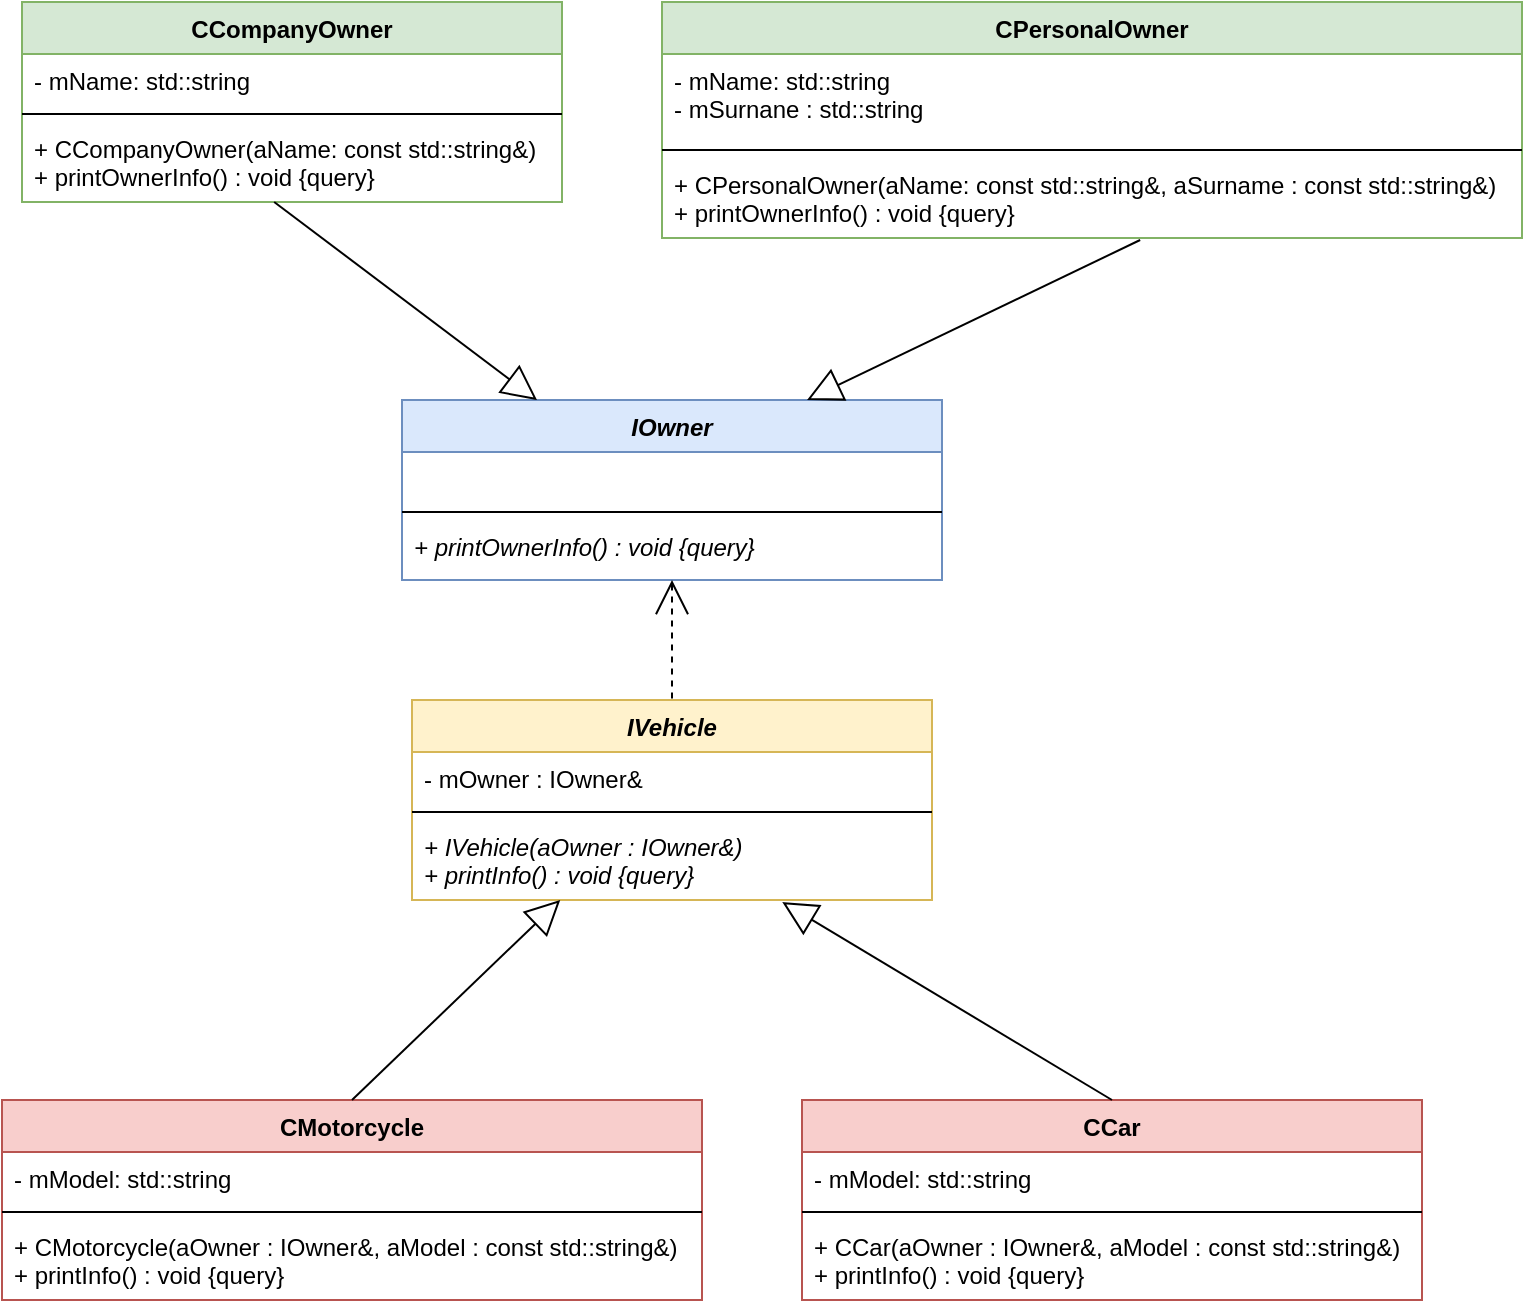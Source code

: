 <mxfile version="13.9.9" type="device"><diagram id="hsXVZczGRCembMfzhIUY" name="Strona-1"><mxGraphModel dx="1301" dy="902" grid="1" gridSize="10" guides="1" tooltips="1" connect="1" arrows="1" fold="1" page="1" pageScale="1" pageWidth="827" pageHeight="1169" math="0" shadow="0"><root><mxCell id="0"/><mxCell id="1" parent="0"/><mxCell id="lDl7TN8HOUSly_5Cc7j5-1" value="IVehicle" style="swimlane;fontStyle=3;align=center;verticalAlign=top;childLayout=stackLayout;horizontal=1;startSize=26;horizontalStack=0;resizeParent=1;resizeParentMax=0;resizeLast=0;collapsible=1;marginBottom=0;fillColor=#fff2cc;strokeColor=#d6b656;" vertex="1" parent="1"><mxGeometry x="275" y="630" width="260" height="100" as="geometry"/></mxCell><mxCell id="lDl7TN8HOUSly_5Cc7j5-2" value="- mOwner : IOwner&amp;" style="text;strokeColor=none;fillColor=none;align=left;verticalAlign=top;spacingLeft=4;spacingRight=4;overflow=hidden;rotatable=0;points=[[0,0.5],[1,0.5]];portConstraint=eastwest;" vertex="1" parent="lDl7TN8HOUSly_5Cc7j5-1"><mxGeometry y="26" width="260" height="26" as="geometry"/></mxCell><mxCell id="lDl7TN8HOUSly_5Cc7j5-3" value="" style="line;strokeWidth=1;fillColor=none;align=left;verticalAlign=middle;spacingTop=-1;spacingLeft=3;spacingRight=3;rotatable=0;labelPosition=right;points=[];portConstraint=eastwest;" vertex="1" parent="lDl7TN8HOUSly_5Cc7j5-1"><mxGeometry y="52" width="260" height="8" as="geometry"/></mxCell><mxCell id="lDl7TN8HOUSly_5Cc7j5-4" value="+ IVehicle(aOwner : IOwner&amp;)&#10;+ printInfo() : void {query}" style="text;strokeColor=none;fillColor=none;align=left;verticalAlign=top;spacingLeft=4;spacingRight=4;overflow=hidden;rotatable=0;points=[[0,0.5],[1,0.5]];portConstraint=eastwest;fontStyle=2" vertex="1" parent="lDl7TN8HOUSly_5Cc7j5-1"><mxGeometry y="60" width="260" height="40" as="geometry"/></mxCell><mxCell id="lDl7TN8HOUSly_5Cc7j5-5" value="CCar" style="swimlane;fontStyle=1;align=center;verticalAlign=top;childLayout=stackLayout;horizontal=1;startSize=26;horizontalStack=0;resizeParent=1;resizeParentMax=0;resizeLast=0;collapsible=1;marginBottom=0;fillColor=#f8cecc;strokeColor=#b85450;" vertex="1" parent="1"><mxGeometry x="470" y="830" width="310" height="100" as="geometry"/></mxCell><mxCell id="lDl7TN8HOUSly_5Cc7j5-6" value="- mModel: std::string" style="text;strokeColor=none;fillColor=none;align=left;verticalAlign=top;spacingLeft=4;spacingRight=4;overflow=hidden;rotatable=0;points=[[0,0.5],[1,0.5]];portConstraint=eastwest;" vertex="1" parent="lDl7TN8HOUSly_5Cc7j5-5"><mxGeometry y="26" width="310" height="26" as="geometry"/></mxCell><mxCell id="lDl7TN8HOUSly_5Cc7j5-7" value="" style="line;strokeWidth=1;fillColor=none;align=left;verticalAlign=middle;spacingTop=-1;spacingLeft=3;spacingRight=3;rotatable=0;labelPosition=right;points=[];portConstraint=eastwest;" vertex="1" parent="lDl7TN8HOUSly_5Cc7j5-5"><mxGeometry y="52" width="310" height="8" as="geometry"/></mxCell><mxCell id="lDl7TN8HOUSly_5Cc7j5-8" value="+ CCar(aOwner : IOwner&amp;, aModel : const std::string&amp;)&#10;+ printInfo() : void {query}" style="text;strokeColor=none;fillColor=none;align=left;verticalAlign=top;spacingLeft=4;spacingRight=4;overflow=hidden;rotatable=0;points=[[0,0.5],[1,0.5]];portConstraint=eastwest;" vertex="1" parent="lDl7TN8HOUSly_5Cc7j5-5"><mxGeometry y="60" width="310" height="40" as="geometry"/></mxCell><mxCell id="lDl7TN8HOUSly_5Cc7j5-9" value="CCompanyOwner" style="swimlane;fontStyle=1;align=center;verticalAlign=top;childLayout=stackLayout;horizontal=1;startSize=26;horizontalStack=0;resizeParent=1;resizeParentMax=0;resizeLast=0;collapsible=1;marginBottom=0;fillColor=#d5e8d4;strokeColor=#82b366;" vertex="1" parent="1"><mxGeometry x="80" y="281" width="270" height="100" as="geometry"/></mxCell><mxCell id="lDl7TN8HOUSly_5Cc7j5-10" value="- mName: std::string" style="text;strokeColor=none;fillColor=none;align=left;verticalAlign=top;spacingLeft=4;spacingRight=4;overflow=hidden;rotatable=0;points=[[0,0.5],[1,0.5]];portConstraint=eastwest;" vertex="1" parent="lDl7TN8HOUSly_5Cc7j5-9"><mxGeometry y="26" width="270" height="26" as="geometry"/></mxCell><mxCell id="lDl7TN8HOUSly_5Cc7j5-11" value="" style="line;strokeWidth=1;fillColor=none;align=left;verticalAlign=middle;spacingTop=-1;spacingLeft=3;spacingRight=3;rotatable=0;labelPosition=right;points=[];portConstraint=eastwest;" vertex="1" parent="lDl7TN8HOUSly_5Cc7j5-9"><mxGeometry y="52" width="270" height="8" as="geometry"/></mxCell><mxCell id="lDl7TN8HOUSly_5Cc7j5-12" value="+ CCompanyOwner(aName: const std::string&amp;)&#10;+ printOwnerInfo() : void {query}" style="text;strokeColor=none;fillColor=none;align=left;verticalAlign=top;spacingLeft=4;spacingRight=4;overflow=hidden;rotatable=0;points=[[0,0.5],[1,0.5]];portConstraint=eastwest;" vertex="1" parent="lDl7TN8HOUSly_5Cc7j5-9"><mxGeometry y="60" width="270" height="40" as="geometry"/></mxCell><mxCell id="lDl7TN8HOUSly_5Cc7j5-13" value="CMotorcycle" style="swimlane;fontStyle=1;align=center;verticalAlign=top;childLayout=stackLayout;horizontal=1;startSize=26;horizontalStack=0;resizeParent=1;resizeParentMax=0;resizeLast=0;collapsible=1;marginBottom=0;fillColor=#f8cecc;strokeColor=#b85450;" vertex="1" parent="1"><mxGeometry x="70" y="830" width="350" height="100" as="geometry"/></mxCell><mxCell id="lDl7TN8HOUSly_5Cc7j5-14" value="- mModel: std::string" style="text;strokeColor=none;fillColor=none;align=left;verticalAlign=top;spacingLeft=4;spacingRight=4;overflow=hidden;rotatable=0;points=[[0,0.5],[1,0.5]];portConstraint=eastwest;" vertex="1" parent="lDl7TN8HOUSly_5Cc7j5-13"><mxGeometry y="26" width="350" height="26" as="geometry"/></mxCell><mxCell id="lDl7TN8HOUSly_5Cc7j5-15" value="" style="line;strokeWidth=1;fillColor=none;align=left;verticalAlign=middle;spacingTop=-1;spacingLeft=3;spacingRight=3;rotatable=0;labelPosition=right;points=[];portConstraint=eastwest;" vertex="1" parent="lDl7TN8HOUSly_5Cc7j5-13"><mxGeometry y="52" width="350" height="8" as="geometry"/></mxCell><mxCell id="lDl7TN8HOUSly_5Cc7j5-16" value="+ CMotorcycle(aOwner : IOwner&amp;, aModel : const std::string&amp;)&#10;+ printInfo() : void {query}" style="text;strokeColor=none;fillColor=none;align=left;verticalAlign=top;spacingLeft=4;spacingRight=4;overflow=hidden;rotatable=0;points=[[0,0.5],[1,0.5]];portConstraint=eastwest;" vertex="1" parent="lDl7TN8HOUSly_5Cc7j5-13"><mxGeometry y="60" width="350" height="40" as="geometry"/></mxCell><mxCell id="lDl7TN8HOUSly_5Cc7j5-17" value="IOwner" style="swimlane;fontStyle=3;align=center;verticalAlign=top;childLayout=stackLayout;horizontal=1;startSize=26;horizontalStack=0;resizeParent=1;resizeParentMax=0;resizeLast=0;collapsible=1;marginBottom=0;fillColor=#dae8fc;strokeColor=#6c8ebf;" vertex="1" parent="1"><mxGeometry x="270" y="480" width="270" height="90" as="geometry"/></mxCell><mxCell id="lDl7TN8HOUSly_5Cc7j5-18" value=" " style="text;strokeColor=none;fillColor=none;align=left;verticalAlign=top;spacingLeft=4;spacingRight=4;overflow=hidden;rotatable=0;points=[[0,0.5],[1,0.5]];portConstraint=eastwest;" vertex="1" parent="lDl7TN8HOUSly_5Cc7j5-17"><mxGeometry y="26" width="270" height="26" as="geometry"/></mxCell><mxCell id="lDl7TN8HOUSly_5Cc7j5-19" value="" style="line;strokeWidth=1;fillColor=none;align=left;verticalAlign=middle;spacingTop=-1;spacingLeft=3;spacingRight=3;rotatable=0;labelPosition=right;points=[];portConstraint=eastwest;" vertex="1" parent="lDl7TN8HOUSly_5Cc7j5-17"><mxGeometry y="52" width="270" height="8" as="geometry"/></mxCell><mxCell id="lDl7TN8HOUSly_5Cc7j5-20" value="+ printOwnerInfo() : void {query}" style="text;strokeColor=none;fillColor=none;align=left;verticalAlign=top;spacingLeft=4;spacingRight=4;overflow=hidden;rotatable=0;points=[[0,0.5],[1,0.5]];portConstraint=eastwest;fontStyle=2" vertex="1" parent="lDl7TN8HOUSly_5Cc7j5-17"><mxGeometry y="60" width="270" height="30" as="geometry"/></mxCell><mxCell id="lDl7TN8HOUSly_5Cc7j5-21" value="CPersonalOwner" style="swimlane;fontStyle=1;align=center;verticalAlign=top;childLayout=stackLayout;horizontal=1;startSize=26;horizontalStack=0;resizeParent=1;resizeParentMax=0;resizeLast=0;collapsible=1;marginBottom=0;fillColor=#d5e8d4;strokeColor=#82b366;" vertex="1" parent="1"><mxGeometry x="400" y="281" width="430" height="118" as="geometry"/></mxCell><mxCell id="lDl7TN8HOUSly_5Cc7j5-22" value="- mName: std::string&#10;- mSurnane : std::string" style="text;strokeColor=none;fillColor=none;align=left;verticalAlign=top;spacingLeft=4;spacingRight=4;overflow=hidden;rotatable=0;points=[[0,0.5],[1,0.5]];portConstraint=eastwest;" vertex="1" parent="lDl7TN8HOUSly_5Cc7j5-21"><mxGeometry y="26" width="430" height="44" as="geometry"/></mxCell><mxCell id="lDl7TN8HOUSly_5Cc7j5-23" value="" style="line;strokeWidth=1;fillColor=none;align=left;verticalAlign=middle;spacingTop=-1;spacingLeft=3;spacingRight=3;rotatable=0;labelPosition=right;points=[];portConstraint=eastwest;" vertex="1" parent="lDl7TN8HOUSly_5Cc7j5-21"><mxGeometry y="70" width="430" height="8" as="geometry"/></mxCell><mxCell id="lDl7TN8HOUSly_5Cc7j5-24" value="+ CPersonalOwner(aName: const std::string&amp;, aSurname : const std::string&amp;)&#10;+ printOwnerInfo() : void {query}" style="text;strokeColor=none;fillColor=none;align=left;verticalAlign=top;spacingLeft=4;spacingRight=4;overflow=hidden;rotatable=0;points=[[0,0.5],[1,0.5]];portConstraint=eastwest;fontStyle=0" vertex="1" parent="lDl7TN8HOUSly_5Cc7j5-21"><mxGeometry y="78" width="430" height="40" as="geometry"/></mxCell><mxCell id="lDl7TN8HOUSly_5Cc7j5-30" value="" style="endArrow=none;html=1;entryX=0.467;entryY=1;entryDx=0;entryDy=0;entryPerimeter=0;exitX=0.25;exitY=0;exitDx=0;exitDy=0;endFill=0;startArrow=block;startFill=0;endSize=12;startSize=15;" edge="1" parent="1" source="lDl7TN8HOUSly_5Cc7j5-17" target="lDl7TN8HOUSly_5Cc7j5-12"><mxGeometry width="50" height="50" relative="1" as="geometry"><mxPoint x="90" y="570" as="sourcePoint"/><mxPoint x="140" y="520" as="targetPoint"/></mxGeometry></mxCell><mxCell id="lDl7TN8HOUSly_5Cc7j5-31" value="" style="endArrow=none;html=1;entryX=0.556;entryY=1.025;entryDx=0;entryDy=0;entryPerimeter=0;exitX=0.75;exitY=0;exitDx=0;exitDy=0;endFill=0;startArrow=block;startFill=0;endSize=12;startSize=15;" edge="1" parent="1" source="lDl7TN8HOUSly_5Cc7j5-17" target="lDl7TN8HOUSly_5Cc7j5-24"><mxGeometry width="50" height="50" relative="1" as="geometry"><mxPoint x="415" y="490" as="sourcePoint"/><mxPoint x="216.09" y="391" as="targetPoint"/></mxGeometry></mxCell><mxCell id="lDl7TN8HOUSly_5Cc7j5-32" value="" style="endArrow=none;html=1;entryX=0.5;entryY=0;entryDx=0;entryDy=0;exitX=0.285;exitY=1;exitDx=0;exitDy=0;endFill=0;startArrow=block;startFill=0;endSize=12;startSize=15;exitPerimeter=0;" edge="1" parent="1" source="lDl7TN8HOUSly_5Cc7j5-4" target="lDl7TN8HOUSly_5Cc7j5-13"><mxGeometry width="50" height="50" relative="1" as="geometry"><mxPoint x="347.5" y="460" as="sourcePoint"/><mxPoint x="216.09" y="361" as="targetPoint"/></mxGeometry></mxCell><mxCell id="lDl7TN8HOUSly_5Cc7j5-33" value="" style="endArrow=none;html=1;entryX=0.5;entryY=0;entryDx=0;entryDy=0;exitX=0.712;exitY=1.025;exitDx=0;exitDy=0;endFill=0;startArrow=block;startFill=0;endSize=12;startSize=15;exitPerimeter=0;" edge="1" parent="1" source="lDl7TN8HOUSly_5Cc7j5-4" target="lDl7TN8HOUSly_5Cc7j5-5"><mxGeometry width="50" height="50" relative="1" as="geometry"><mxPoint x="359.1" y="740" as="sourcePoint"/><mxPoint x="255" y="840" as="targetPoint"/></mxGeometry></mxCell><mxCell id="lDl7TN8HOUSly_5Cc7j5-34" value="" style="endArrow=none;html=1;entryX=0.5;entryY=0;entryDx=0;entryDy=0;endFill=0;startArrow=open;startFill=0;endSize=12;startSize=15;dashed=1;" edge="1" parent="1" target="lDl7TN8HOUSly_5Cc7j5-1"><mxGeometry width="50" height="50" relative="1" as="geometry"><mxPoint x="405" y="570" as="sourcePoint"/><mxPoint x="255" y="870" as="targetPoint"/></mxGeometry></mxCell></root></mxGraphModel></diagram></mxfile>
